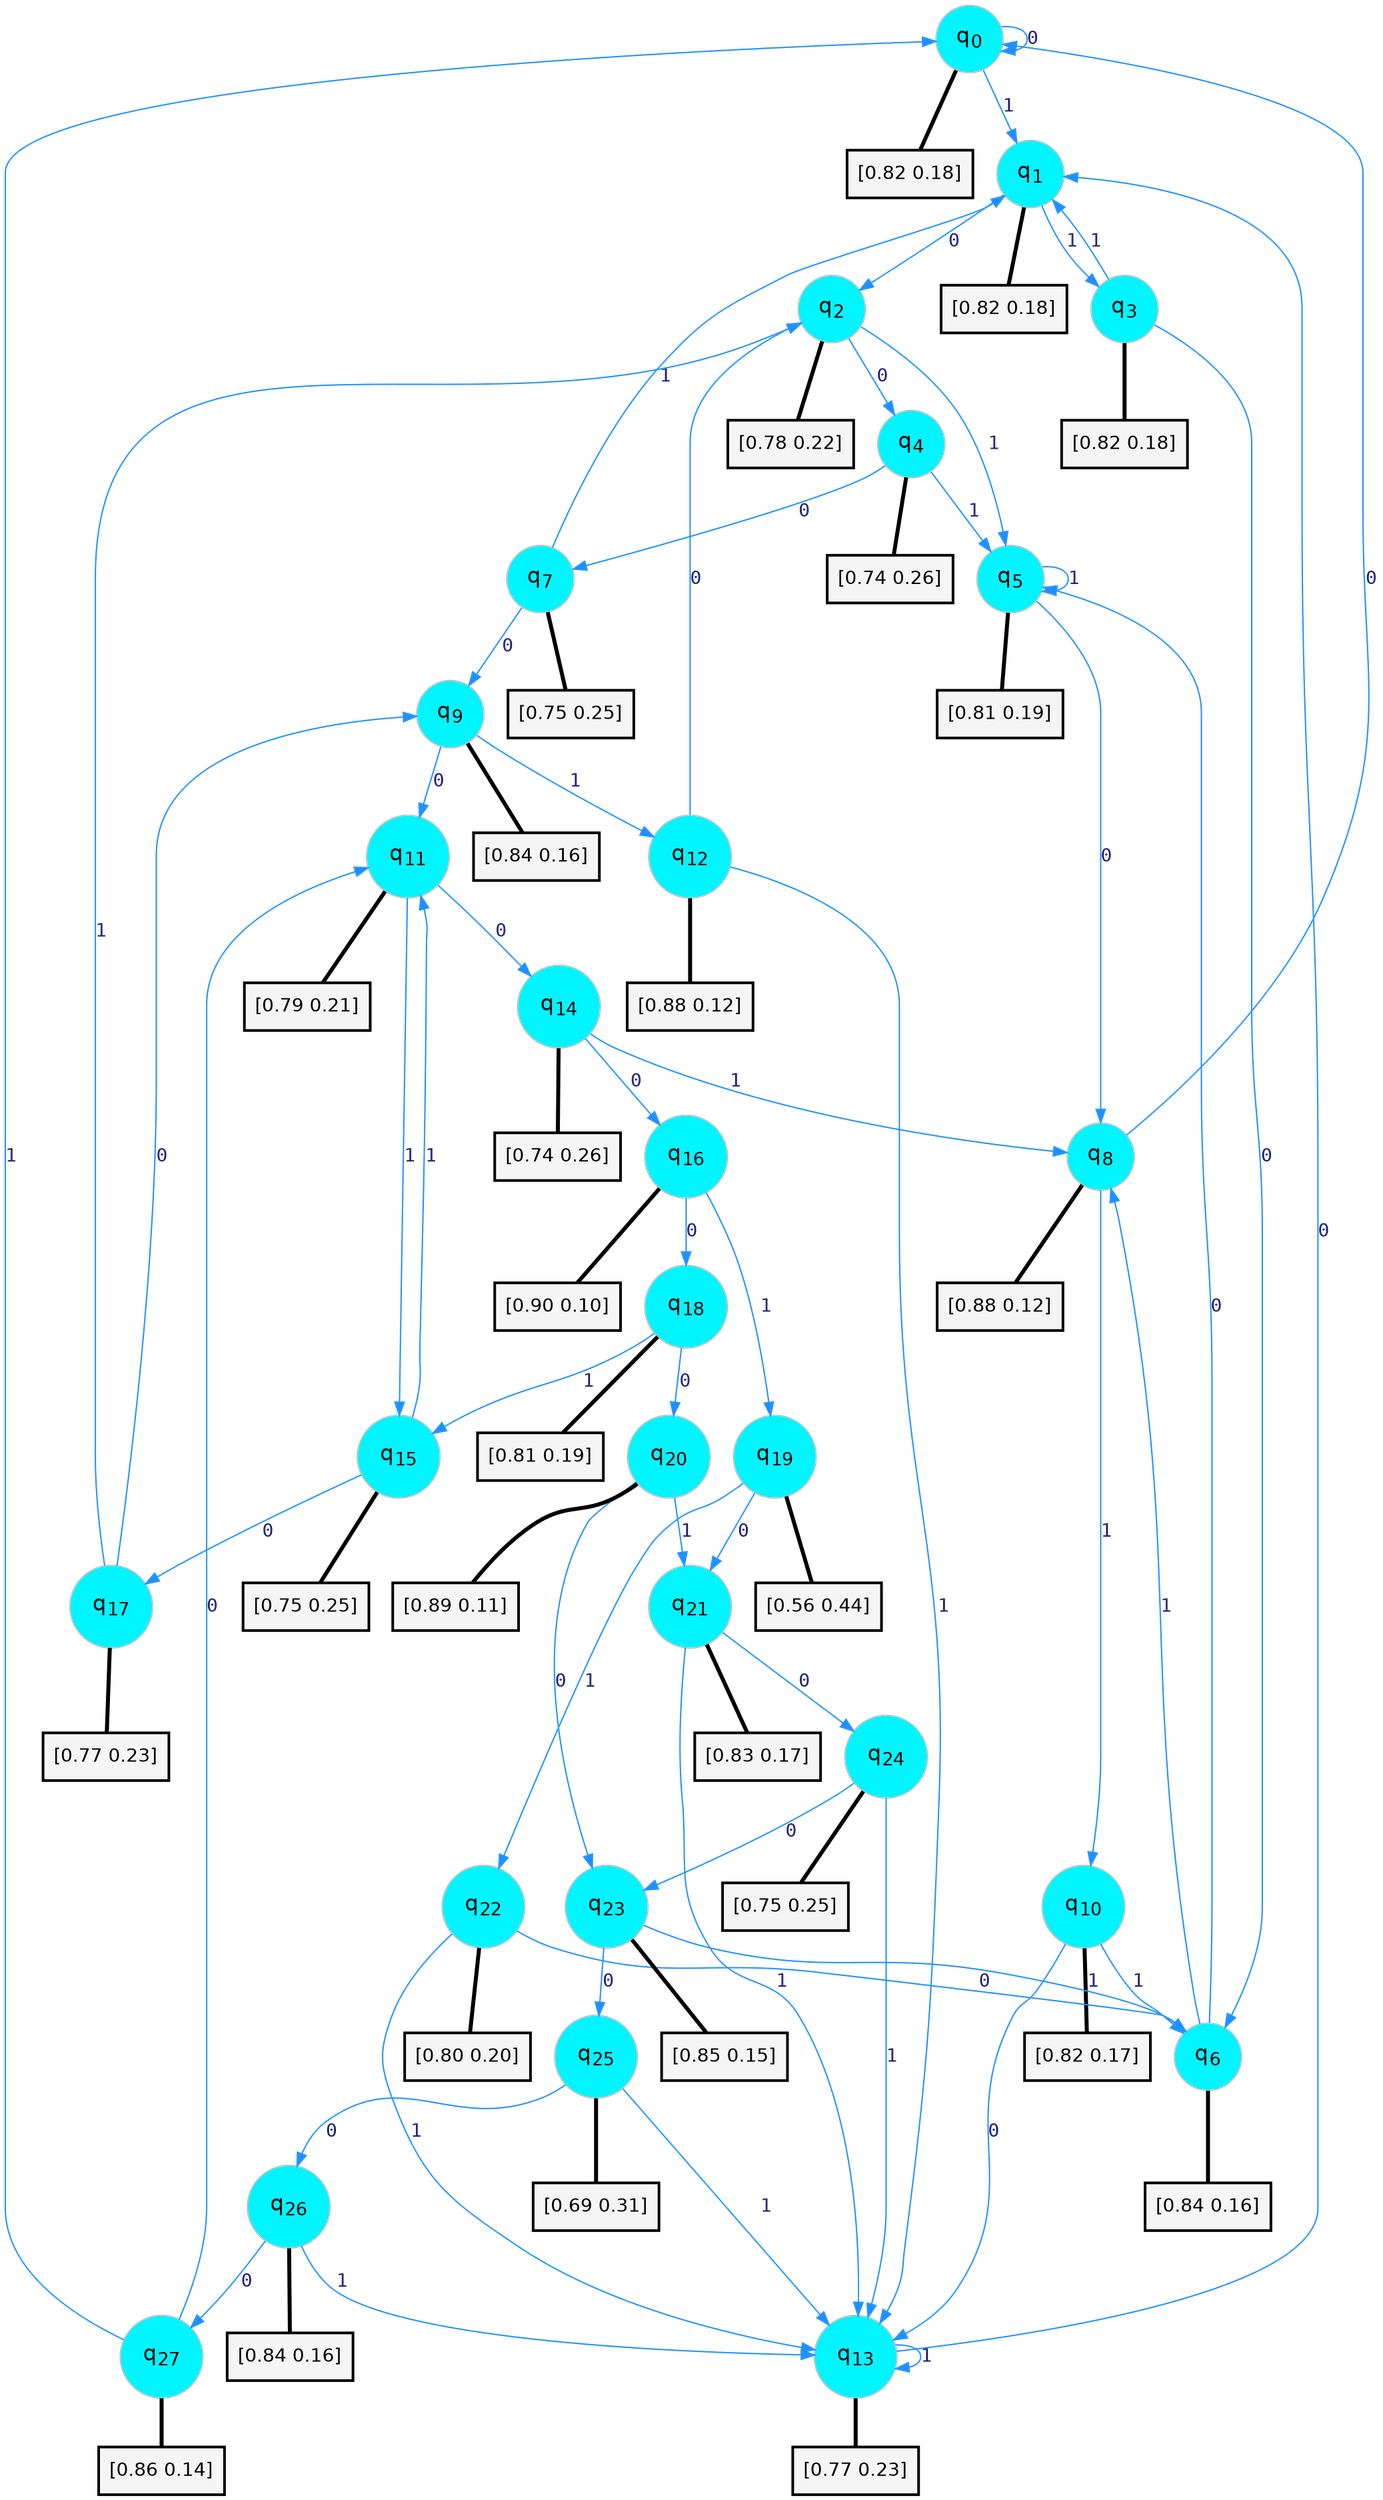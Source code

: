 digraph G {
graph [
bgcolor=transparent, dpi=300, rankdir=TD, size="40,25"];
node [
color=gray, fillcolor=turquoise1, fontcolor=black, fontname=Helvetica, fontsize=16, fontweight=bold, shape=circle, style=filled];
edge [
arrowsize=1, color=dodgerblue1, fontcolor=midnightblue, fontname=courier, fontweight=bold, penwidth=1, style=solid, weight=20];
0[label=<q<SUB>0</SUB>>];
1[label=<q<SUB>1</SUB>>];
2[label=<q<SUB>2</SUB>>];
3[label=<q<SUB>3</SUB>>];
4[label=<q<SUB>4</SUB>>];
5[label=<q<SUB>5</SUB>>];
6[label=<q<SUB>6</SUB>>];
7[label=<q<SUB>7</SUB>>];
8[label=<q<SUB>8</SUB>>];
9[label=<q<SUB>9</SUB>>];
10[label=<q<SUB>10</SUB>>];
11[label=<q<SUB>11</SUB>>];
12[label=<q<SUB>12</SUB>>];
13[label=<q<SUB>13</SUB>>];
14[label=<q<SUB>14</SUB>>];
15[label=<q<SUB>15</SUB>>];
16[label=<q<SUB>16</SUB>>];
17[label=<q<SUB>17</SUB>>];
18[label=<q<SUB>18</SUB>>];
19[label=<q<SUB>19</SUB>>];
20[label=<q<SUB>20</SUB>>];
21[label=<q<SUB>21</SUB>>];
22[label=<q<SUB>22</SUB>>];
23[label=<q<SUB>23</SUB>>];
24[label=<q<SUB>24</SUB>>];
25[label=<q<SUB>25</SUB>>];
26[label=<q<SUB>26</SUB>>];
27[label=<q<SUB>27</SUB>>];
28[label="[0.82 0.18]", shape=box,fontcolor=black, fontname=Helvetica, fontsize=14, penwidth=2, fillcolor=whitesmoke,color=black];
29[label="[0.82 0.18]", shape=box,fontcolor=black, fontname=Helvetica, fontsize=14, penwidth=2, fillcolor=whitesmoke,color=black];
30[label="[0.78 0.22]", shape=box,fontcolor=black, fontname=Helvetica, fontsize=14, penwidth=2, fillcolor=whitesmoke,color=black];
31[label="[0.82 0.18]", shape=box,fontcolor=black, fontname=Helvetica, fontsize=14, penwidth=2, fillcolor=whitesmoke,color=black];
32[label="[0.74 0.26]", shape=box,fontcolor=black, fontname=Helvetica, fontsize=14, penwidth=2, fillcolor=whitesmoke,color=black];
33[label="[0.81 0.19]", shape=box,fontcolor=black, fontname=Helvetica, fontsize=14, penwidth=2, fillcolor=whitesmoke,color=black];
34[label="[0.84 0.16]", shape=box,fontcolor=black, fontname=Helvetica, fontsize=14, penwidth=2, fillcolor=whitesmoke,color=black];
35[label="[0.75 0.25]", shape=box,fontcolor=black, fontname=Helvetica, fontsize=14, penwidth=2, fillcolor=whitesmoke,color=black];
36[label="[0.88 0.12]", shape=box,fontcolor=black, fontname=Helvetica, fontsize=14, penwidth=2, fillcolor=whitesmoke,color=black];
37[label="[0.84 0.16]", shape=box,fontcolor=black, fontname=Helvetica, fontsize=14, penwidth=2, fillcolor=whitesmoke,color=black];
38[label="[0.82 0.17]", shape=box,fontcolor=black, fontname=Helvetica, fontsize=14, penwidth=2, fillcolor=whitesmoke,color=black];
39[label="[0.79 0.21]", shape=box,fontcolor=black, fontname=Helvetica, fontsize=14, penwidth=2, fillcolor=whitesmoke,color=black];
40[label="[0.88 0.12]", shape=box,fontcolor=black, fontname=Helvetica, fontsize=14, penwidth=2, fillcolor=whitesmoke,color=black];
41[label="[0.77 0.23]", shape=box,fontcolor=black, fontname=Helvetica, fontsize=14, penwidth=2, fillcolor=whitesmoke,color=black];
42[label="[0.74 0.26]", shape=box,fontcolor=black, fontname=Helvetica, fontsize=14, penwidth=2, fillcolor=whitesmoke,color=black];
43[label="[0.75 0.25]", shape=box,fontcolor=black, fontname=Helvetica, fontsize=14, penwidth=2, fillcolor=whitesmoke,color=black];
44[label="[0.90 0.10]", shape=box,fontcolor=black, fontname=Helvetica, fontsize=14, penwidth=2, fillcolor=whitesmoke,color=black];
45[label="[0.77 0.23]", shape=box,fontcolor=black, fontname=Helvetica, fontsize=14, penwidth=2, fillcolor=whitesmoke,color=black];
46[label="[0.81 0.19]", shape=box,fontcolor=black, fontname=Helvetica, fontsize=14, penwidth=2, fillcolor=whitesmoke,color=black];
47[label="[0.56 0.44]", shape=box,fontcolor=black, fontname=Helvetica, fontsize=14, penwidth=2, fillcolor=whitesmoke,color=black];
48[label="[0.89 0.11]", shape=box,fontcolor=black, fontname=Helvetica, fontsize=14, penwidth=2, fillcolor=whitesmoke,color=black];
49[label="[0.83 0.17]", shape=box,fontcolor=black, fontname=Helvetica, fontsize=14, penwidth=2, fillcolor=whitesmoke,color=black];
50[label="[0.80 0.20]", shape=box,fontcolor=black, fontname=Helvetica, fontsize=14, penwidth=2, fillcolor=whitesmoke,color=black];
51[label="[0.85 0.15]", shape=box,fontcolor=black, fontname=Helvetica, fontsize=14, penwidth=2, fillcolor=whitesmoke,color=black];
52[label="[0.75 0.25]", shape=box,fontcolor=black, fontname=Helvetica, fontsize=14, penwidth=2, fillcolor=whitesmoke,color=black];
53[label="[0.69 0.31]", shape=box,fontcolor=black, fontname=Helvetica, fontsize=14, penwidth=2, fillcolor=whitesmoke,color=black];
54[label="[0.84 0.16]", shape=box,fontcolor=black, fontname=Helvetica, fontsize=14, penwidth=2, fillcolor=whitesmoke,color=black];
55[label="[0.86 0.14]", shape=box,fontcolor=black, fontname=Helvetica, fontsize=14, penwidth=2, fillcolor=whitesmoke,color=black];
0->0 [label=0];
0->1 [label=1];
0->28 [arrowhead=none, penwidth=3,color=black];
1->2 [label=0];
1->3 [label=1];
1->29 [arrowhead=none, penwidth=3,color=black];
2->4 [label=0];
2->5 [label=1];
2->30 [arrowhead=none, penwidth=3,color=black];
3->6 [label=0];
3->1 [label=1];
3->31 [arrowhead=none, penwidth=3,color=black];
4->7 [label=0];
4->5 [label=1];
4->32 [arrowhead=none, penwidth=3,color=black];
5->8 [label=0];
5->5 [label=1];
5->33 [arrowhead=none, penwidth=3,color=black];
6->5 [label=0];
6->8 [label=1];
6->34 [arrowhead=none, penwidth=3,color=black];
7->9 [label=0];
7->1 [label=1];
7->35 [arrowhead=none, penwidth=3,color=black];
8->0 [label=0];
8->10 [label=1];
8->36 [arrowhead=none, penwidth=3,color=black];
9->11 [label=0];
9->12 [label=1];
9->37 [arrowhead=none, penwidth=3,color=black];
10->13 [label=0];
10->6 [label=1];
10->38 [arrowhead=none, penwidth=3,color=black];
11->14 [label=0];
11->15 [label=1];
11->39 [arrowhead=none, penwidth=3,color=black];
12->2 [label=0];
12->13 [label=1];
12->40 [arrowhead=none, penwidth=3,color=black];
13->1 [label=0];
13->13 [label=1];
13->41 [arrowhead=none, penwidth=3,color=black];
14->16 [label=0];
14->8 [label=1];
14->42 [arrowhead=none, penwidth=3,color=black];
15->17 [label=0];
15->11 [label=1];
15->43 [arrowhead=none, penwidth=3,color=black];
16->18 [label=0];
16->19 [label=1];
16->44 [arrowhead=none, penwidth=3,color=black];
17->9 [label=0];
17->2 [label=1];
17->45 [arrowhead=none, penwidth=3,color=black];
18->20 [label=0];
18->15 [label=1];
18->46 [arrowhead=none, penwidth=3,color=black];
19->21 [label=0];
19->22 [label=1];
19->47 [arrowhead=none, penwidth=3,color=black];
20->23 [label=0];
20->21 [label=1];
20->48 [arrowhead=none, penwidth=3,color=black];
21->24 [label=0];
21->13 [label=1];
21->49 [arrowhead=none, penwidth=3,color=black];
22->6 [label=0];
22->13 [label=1];
22->50 [arrowhead=none, penwidth=3,color=black];
23->25 [label=0];
23->6 [label=1];
23->51 [arrowhead=none, penwidth=3,color=black];
24->23 [label=0];
24->13 [label=1];
24->52 [arrowhead=none, penwidth=3,color=black];
25->26 [label=0];
25->13 [label=1];
25->53 [arrowhead=none, penwidth=3,color=black];
26->27 [label=0];
26->13 [label=1];
26->54 [arrowhead=none, penwidth=3,color=black];
27->11 [label=0];
27->0 [label=1];
27->55 [arrowhead=none, penwidth=3,color=black];
}
